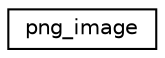 digraph "Graphical Class Hierarchy"
{
  edge [fontname="Helvetica",fontsize="10",labelfontname="Helvetica",labelfontsize="10"];
  node [fontname="Helvetica",fontsize="10",shape=record];
  rankdir="LR";
  Node1 [label="png_image",height=0.2,width=0.4,color="black", fillcolor="white", style="filled",URL="$structpng__image.html"];
}
